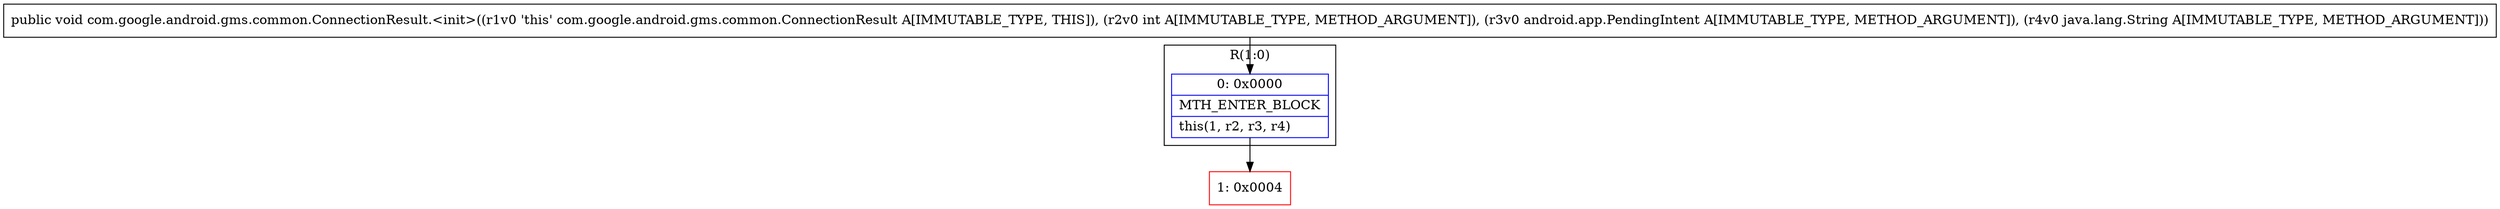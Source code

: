digraph "CFG forcom.google.android.gms.common.ConnectionResult.\<init\>(ILandroid\/app\/PendingIntent;Ljava\/lang\/String;)V" {
subgraph cluster_Region_697252083 {
label = "R(1:0)";
node [shape=record,color=blue];
Node_0 [shape=record,label="{0\:\ 0x0000|MTH_ENTER_BLOCK\l|this(1, r2, r3, r4)\l}"];
}
Node_1 [shape=record,color=red,label="{1\:\ 0x0004}"];
MethodNode[shape=record,label="{public void com.google.android.gms.common.ConnectionResult.\<init\>((r1v0 'this' com.google.android.gms.common.ConnectionResult A[IMMUTABLE_TYPE, THIS]), (r2v0 int A[IMMUTABLE_TYPE, METHOD_ARGUMENT]), (r3v0 android.app.PendingIntent A[IMMUTABLE_TYPE, METHOD_ARGUMENT]), (r4v0 java.lang.String A[IMMUTABLE_TYPE, METHOD_ARGUMENT])) }"];
MethodNode -> Node_0;
Node_0 -> Node_1;
}

